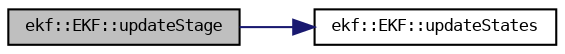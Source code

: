 digraph "ekf::EKF::updateStage"
{
  bgcolor="transparent";
  edge [fontname="DejaVuSansMono",fontsize="8",labelfontname="DejaVuSansMono",labelfontsize="8"];
  node [fontname="DejaVuSansMono",fontsize="8",shape=record];
  rankdir="LR";
  Node90 [label="ekf::EKF::updateStage",height=0.2,width=0.4,color="black", fillcolor="grey75", style="filled", fontcolor="black"];
  Node90 -> Node91 [color="midnightblue",fontsize="8",style="solid",fontname="DejaVuSansMono"];
  Node91 [label="ekf::EKF::updateStates",height=0.2,width=0.4,color="black",URL="$classekf_1_1EKF.html#a7bcbdc98c071241367a17d698624a5a1"];
}
